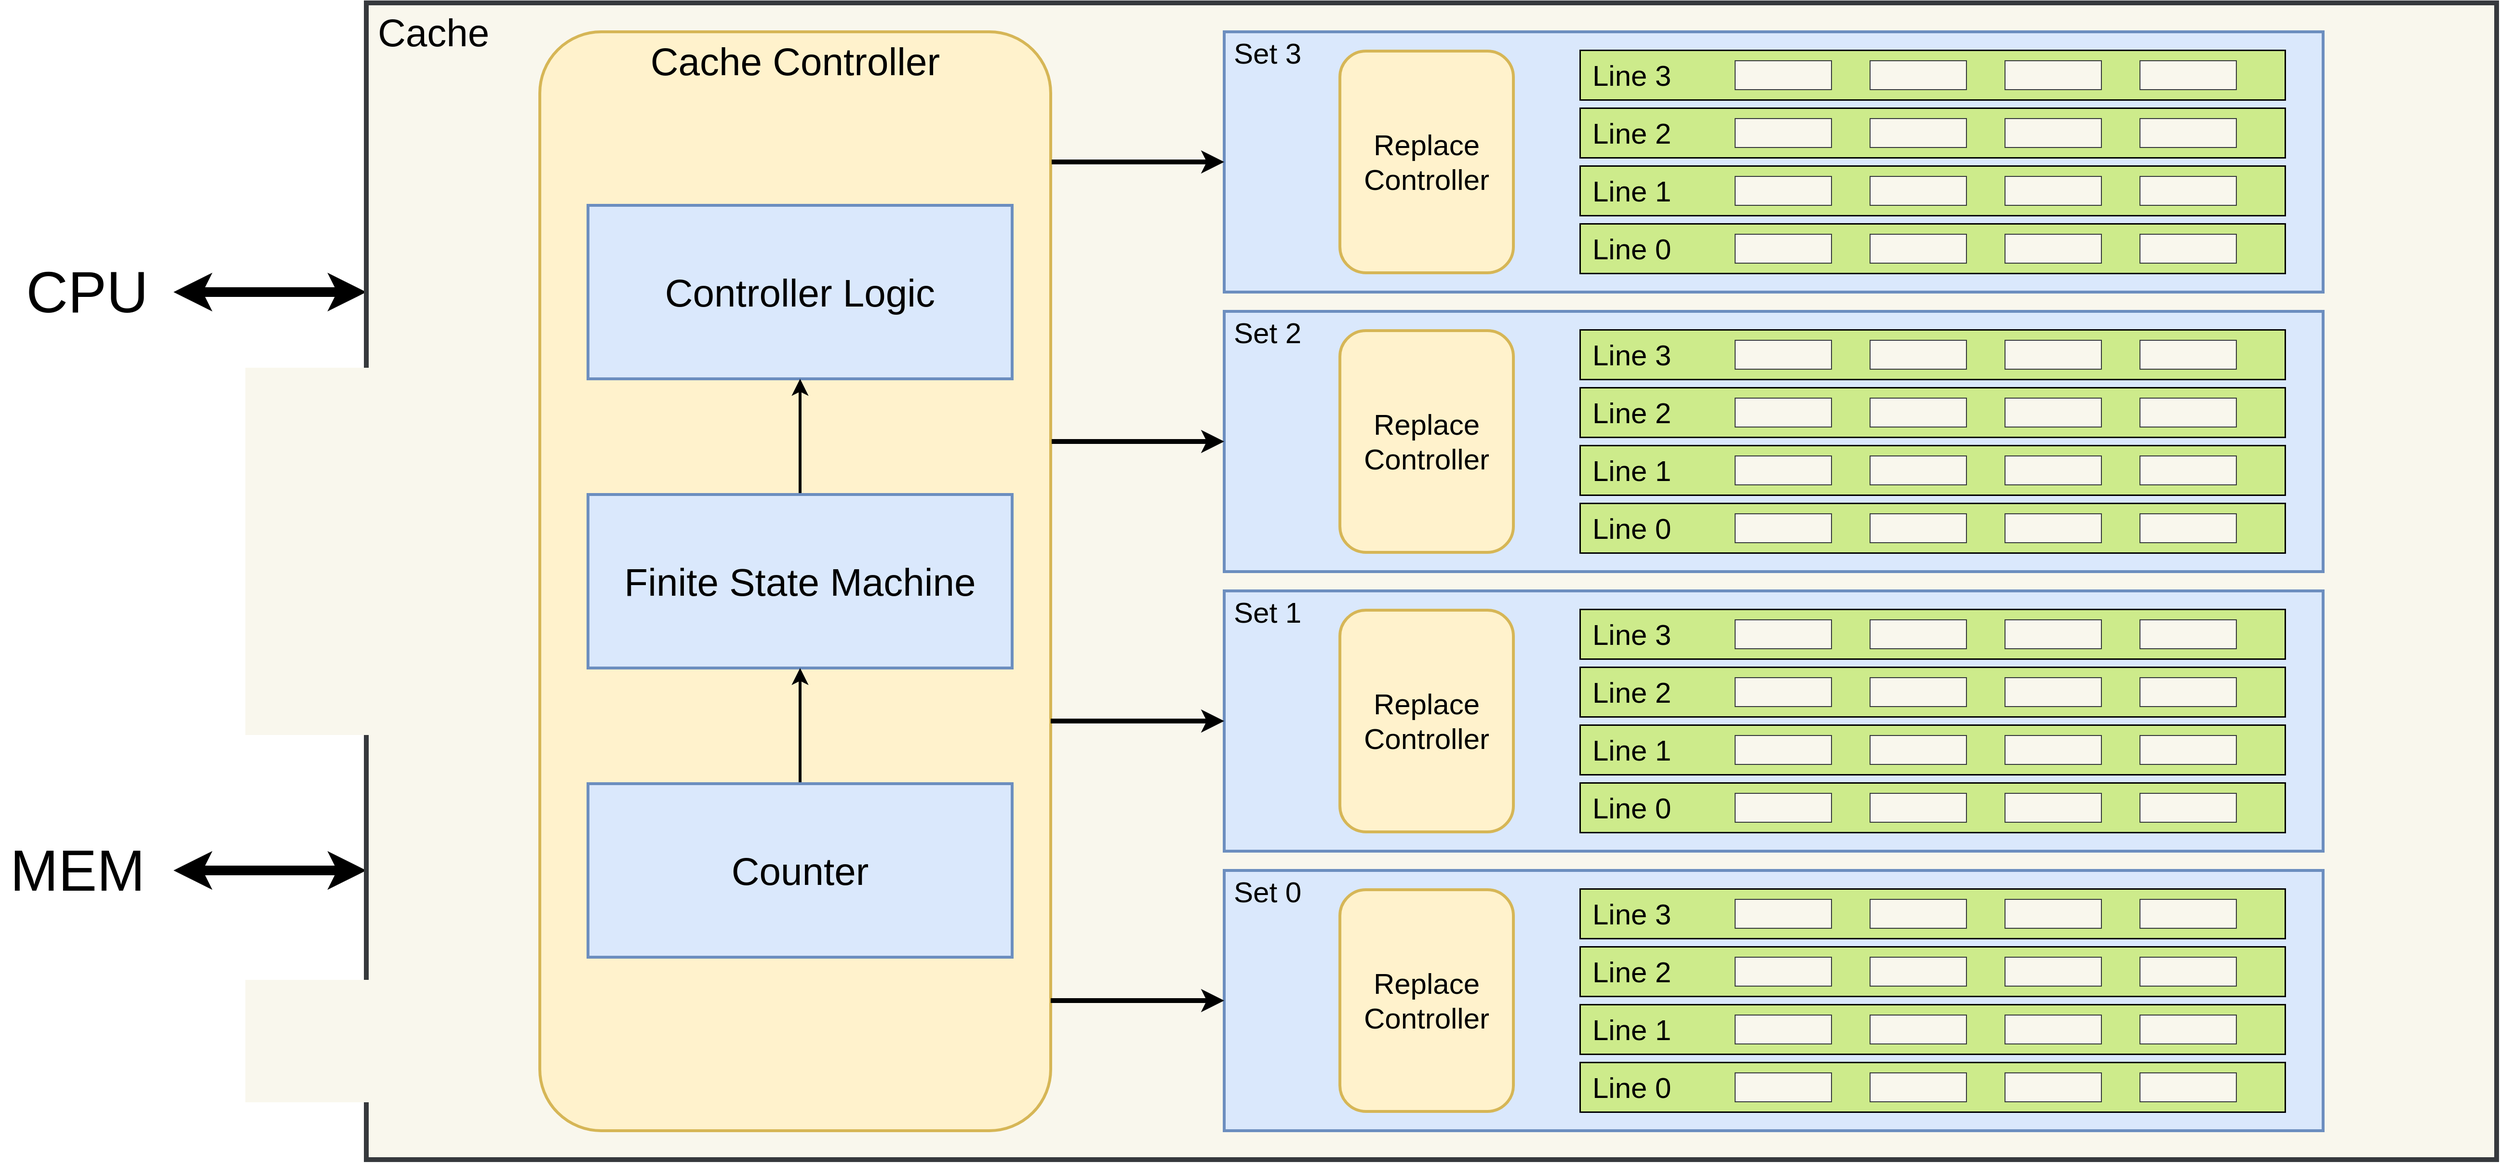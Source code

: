 <mxfile version="13.1.3">
    <diagram id="6hGFLwfOUW9BJ-s0fimq" name="Cache">
        <mxGraphModel dx="3685" dy="2140" grid="1" gridSize="10" guides="1" tooltips="1" connect="1" arrows="1" fold="1" page="1" pageScale="1" pageWidth="1169" pageHeight="827" background="#ffffff" math="0" shadow="0">
            <root>
                <mxCell id="0"/>
                <mxCell id="1" parent="0"/>
                <mxCell id="193" style="edgeStyle=none;orthogonalLoop=1;jettySize=auto;html=1;exitX=0;exitY=0.25;exitDx=0;exitDy=0;endSize=8;strokeColor=#000000;strokeWidth=10;fontSize=40;fontColor=#000000;startArrow=classic;startFill=1;startSize=8;targetPerimeterSpacing=20;" edge="1" parent="1" source="2" target="190">
                    <mxGeometry relative="1" as="geometry"/>
                </mxCell>
                <mxCell id="199" style="edgeStyle=none;orthogonalLoop=1;jettySize=auto;html=1;exitX=0;exitY=0.75;exitDx=0;exitDy=0;startArrow=classic;startFill=1;startSize=8;endSize=8;targetPerimeterSpacing=20;strokeColor=#000000;strokeWidth=10;fontSize=40;fontColor=#000000;" edge="1" parent="1" source="2" target="198">
                    <mxGeometry relative="1" as="geometry"/>
                </mxCell>
                <mxCell id="2" value="&lt;font color=&quot;#000000&quot; style=&quot;font-size: 40px&quot;&gt;Cache&lt;/font&gt;" style="rounded=0;whiteSpace=wrap;html=1;strokeColor=#36393d;fillColor=#f9f7ed;strokeWidth=5;verticalAlign=top;align=left;spacingLeft=10;" vertex="1" parent="1">
                    <mxGeometry x="-580" y="60" width="2210" height="1200" as="geometry"/>
                </mxCell>
                <mxCell id="56" value="" style="group;" vertex="1" connectable="0" parent="1">
                    <mxGeometry x="310" y="90" width="1140" height="270" as="geometry"/>
                </mxCell>
                <mxCell id="7" value="&lt;font style=&quot;font-size: 30px&quot;&gt;Set 3&lt;/font&gt;" style="rounded=0;html=1;strokeColor=#6c8ebf;strokeWidth=3;fillColor=#dae8fc;labelPosition=center;verticalLabelPosition=middle;align=left;verticalAlign=top;spacing=0;whiteSpace=wrap;spacingLeft=10;spacingTop=0;fontColor=#000000;" vertex="1" parent="56">
                    <mxGeometry width="1140" height="270" as="geometry"/>
                </mxCell>
                <mxCell id="44" value="&lt;font color=&quot;#000000&quot;&gt;Replace&lt;br&gt;&lt;div&gt;&lt;span&gt;Controller&lt;/span&gt;&lt;/div&gt;&lt;/font&gt;" style="rounded=1;whiteSpace=wrap;html=1;strokeColor=#d6b656;strokeWidth=3;fillColor=#fff2cc;fontSize=30;align=center;glass=0;comic=0;shadow=0;" vertex="1" parent="56">
                    <mxGeometry x="120" y="20" width="180" height="230" as="geometry"/>
                </mxCell>
                <mxCell id="48" value="" style="group;strokeColor=none;strokeWidth=3;" vertex="1" connectable="0" parent="1">
                    <mxGeometry x="310" y="90" width="1140" height="270" as="geometry"/>
                </mxCell>
                <mxCell id="23" value="" style="group;strokeColor=#000000;strokeWidth=3;" vertex="1" connectable="0" parent="1">
                    <mxGeometry x="680" y="110" width="730" height="50" as="geometry"/>
                </mxCell>
                <mxCell id="24" value="" style="group;strokeWidth=3;strokeColor=#000000;" vertex="1" connectable="0" parent="1">
                    <mxGeometry x="680" y="170" width="730" height="50" as="geometry"/>
                </mxCell>
                <mxCell id="30" value="" style="group;strokeColor=#000000;strokeWidth=3;" vertex="1" connectable="0" parent="1">
                    <mxGeometry x="680" y="230" width="730" height="50" as="geometry"/>
                </mxCell>
                <mxCell id="46" value="" style="group;strokeColor=#000000;strokeWidth=3;" vertex="1" connectable="0" parent="1">
                    <mxGeometry x="680" y="290" width="730" height="50" as="geometry"/>
                </mxCell>
                <mxCell id="50" value="" style="group;strokeColor=none;strokeWidth=3;" vertex="1" connectable="0" parent="1">
                    <mxGeometry x="680" y="110" width="730" height="50" as="geometry"/>
                </mxCell>
                <mxCell id="9" value="Line 3" style="rounded=0;whiteSpace=wrap;html=1;strokeColor=none;strokeWidth=3;fillColor=#cdeb8b;fontSize=30;labelPosition=center;verticalLabelPosition=middle;align=left;verticalAlign=middle;spacingLeft=10;fontColor=#000000;" vertex="1" parent="50">
                    <mxGeometry width="730" height="50" as="geometry"/>
                </mxCell>
                <mxCell id="10" value="" style="rounded=0;whiteSpace=wrap;html=1;strokeWidth=1;fillColor=#f9f7ed;fontSize=30;align=left;strokeColor=#36393d;" vertex="1" parent="50">
                    <mxGeometry x="160" y="10" width="100" height="30" as="geometry"/>
                </mxCell>
                <mxCell id="11" value="" style="rounded=0;whiteSpace=wrap;html=1;strokeWidth=1;fillColor=#f9f7ed;fontSize=30;align=left;strokeColor=#36393d;" vertex="1" parent="50">
                    <mxGeometry x="300" y="10" width="100" height="30" as="geometry"/>
                </mxCell>
                <mxCell id="13" value="" style="rounded=0;whiteSpace=wrap;html=1;strokeWidth=1;fillColor=#f9f7ed;fontSize=30;align=left;strokeColor=#36393d;" vertex="1" parent="50">
                    <mxGeometry x="440" y="10" width="100" height="30" as="geometry"/>
                </mxCell>
                <mxCell id="15" value="" style="rounded=0;whiteSpace=wrap;html=1;strokeWidth=1;fillColor=#f9f7ed;fontSize=30;align=left;strokeColor=#36393d;" vertex="1" parent="50">
                    <mxGeometry x="580" y="10" width="100" height="30" as="geometry"/>
                </mxCell>
                <mxCell id="51" value="" style="group;fontColor=#000000;" vertex="1" connectable="0" parent="1">
                    <mxGeometry x="680" y="170" width="730" height="50" as="geometry"/>
                </mxCell>
                <mxCell id="25" value="Line 2" style="rounded=0;whiteSpace=wrap;html=1;strokeColor=none;strokeWidth=3;fillColor=#cdeb8b;fontSize=30;labelPosition=center;verticalLabelPosition=middle;align=left;verticalAlign=middle;spacingLeft=10;fontColor=#000000;" vertex="1" parent="51">
                    <mxGeometry width="730" height="50" as="geometry"/>
                </mxCell>
                <mxCell id="26" value="" style="rounded=0;whiteSpace=wrap;html=1;strokeWidth=1;fillColor=#f9f7ed;fontSize=30;align=left;strokeColor=#36393d;" vertex="1" parent="51">
                    <mxGeometry x="160" y="10" width="100" height="30" as="geometry"/>
                </mxCell>
                <mxCell id="27" value="" style="rounded=0;whiteSpace=wrap;html=1;strokeWidth=1;fillColor=#f9f7ed;fontSize=30;align=left;strokeColor=#36393d;" vertex="1" parent="51">
                    <mxGeometry x="300" y="10" width="100" height="30" as="geometry"/>
                </mxCell>
                <mxCell id="28" value="" style="rounded=0;whiteSpace=wrap;html=1;strokeWidth=1;fillColor=#f9f7ed;fontSize=30;align=left;strokeColor=#36393d;" vertex="1" parent="51">
                    <mxGeometry x="440" y="10" width="100" height="30" as="geometry"/>
                </mxCell>
                <mxCell id="29" value="" style="rounded=0;whiteSpace=wrap;html=1;strokeWidth=1;fillColor=#f9f7ed;fontSize=30;align=left;strokeColor=#36393d;" vertex="1" parent="51">
                    <mxGeometry x="580" y="10" width="100" height="30" as="geometry"/>
                </mxCell>
                <mxCell id="52" value="" style="group" vertex="1" connectable="0" parent="1">
                    <mxGeometry x="680" y="230" width="730" height="50" as="geometry"/>
                </mxCell>
                <mxCell id="31" value="Line 1" style="rounded=0;whiteSpace=wrap;html=1;strokeColor=none;strokeWidth=3;fillColor=#cdeb8b;fontSize=30;fontColor=#000000;labelPosition=center;verticalLabelPosition=middle;align=left;verticalAlign=middle;spacingLeft=10;" vertex="1" parent="52">
                    <mxGeometry width="730" height="50" as="geometry"/>
                </mxCell>
                <mxCell id="32" value="" style="rounded=0;whiteSpace=wrap;html=1;strokeWidth=1;fillColor=#f9f7ed;fontSize=30;align=left;strokeColor=#36393d;" vertex="1" parent="52">
                    <mxGeometry x="160" y="10" width="100" height="30" as="geometry"/>
                </mxCell>
                <mxCell id="33" value="" style="rounded=0;whiteSpace=wrap;html=1;strokeWidth=1;fillColor=#f9f7ed;fontSize=30;align=left;strokeColor=#36393d;" vertex="1" parent="52">
                    <mxGeometry x="300" y="10" width="100" height="30" as="geometry"/>
                </mxCell>
                <mxCell id="34" value="" style="rounded=0;whiteSpace=wrap;html=1;strokeWidth=1;fillColor=#f9f7ed;fontSize=30;align=left;strokeColor=#36393d;" vertex="1" parent="52">
                    <mxGeometry x="440" y="10" width="100" height="30" as="geometry"/>
                </mxCell>
                <mxCell id="35" value="" style="rounded=0;whiteSpace=wrap;html=1;strokeWidth=1;fillColor=#f9f7ed;fontSize=30;align=left;strokeColor=#36393d;" vertex="1" parent="52">
                    <mxGeometry x="580" y="10" width="100" height="30" as="geometry"/>
                </mxCell>
                <mxCell id="53" value="" style="group" vertex="1" connectable="0" parent="1">
                    <mxGeometry x="680" y="290" width="730" height="50" as="geometry"/>
                </mxCell>
                <mxCell id="37" value="Line 0" style="rounded=0;whiteSpace=wrap;html=1;strokeColor=none;strokeWidth=3;fillColor=#cdeb8b;fontSize=30;fontColor=#000000;labelPosition=center;verticalLabelPosition=middle;align=left;verticalAlign=middle;spacingLeft=10;" vertex="1" parent="53">
                    <mxGeometry width="730" height="50" as="geometry"/>
                </mxCell>
                <mxCell id="38" value="" style="rounded=0;whiteSpace=wrap;html=1;strokeWidth=1;fillColor=#f9f7ed;fontSize=30;align=left;strokeColor=#36393d;" vertex="1" parent="53">
                    <mxGeometry x="160" y="10" width="100" height="30" as="geometry"/>
                </mxCell>
                <mxCell id="39" value="" style="rounded=0;whiteSpace=wrap;html=1;strokeWidth=1;fillColor=#f9f7ed;fontSize=30;align=left;strokeColor=#36393d;" vertex="1" parent="53">
                    <mxGeometry x="300" y="10" width="100" height="30" as="geometry"/>
                </mxCell>
                <mxCell id="40" value="" style="rounded=0;whiteSpace=wrap;html=1;strokeWidth=1;fillColor=#f9f7ed;fontSize=30;align=left;strokeColor=#36393d;" vertex="1" parent="53">
                    <mxGeometry x="440" y="10" width="100" height="30" as="geometry"/>
                </mxCell>
                <mxCell id="41" value="" style="rounded=0;whiteSpace=wrap;html=1;strokeWidth=1;fillColor=#f9f7ed;fontSize=30;align=left;strokeColor=#36393d;" vertex="1" parent="53">
                    <mxGeometry x="580" y="10" width="100" height="30" as="geometry"/>
                </mxCell>
                <mxCell id="73" value="" style="group;" vertex="1" connectable="0" parent="1">
                    <mxGeometry x="310" y="380" width="1140" height="270" as="geometry"/>
                </mxCell>
                <mxCell id="74" value="&lt;font style=&quot;font-size: 30px&quot;&gt;Set 2&lt;/font&gt;" style="rounded=0;html=1;strokeColor=#6c8ebf;strokeWidth=3;fillColor=#dae8fc;labelPosition=center;verticalLabelPosition=middle;align=left;verticalAlign=top;spacing=0;whiteSpace=wrap;spacingLeft=10;spacingTop=0;fontColor=#000000;" vertex="1" parent="73">
                    <mxGeometry width="1140" height="270" as="geometry"/>
                </mxCell>
                <mxCell id="75" value="&lt;font color=&quot;#000000&quot;&gt;Replace&lt;br&gt;&lt;div&gt;&lt;span&gt;Controller&lt;/span&gt;&lt;/div&gt;&lt;/font&gt;" style="rounded=1;whiteSpace=wrap;html=1;strokeColor=#d6b656;strokeWidth=3;fillColor=#fff2cc;fontSize=30;align=center;glass=0;comic=0;shadow=0;" vertex="1" parent="73">
                    <mxGeometry x="120" y="20" width="180" height="230" as="geometry"/>
                </mxCell>
                <mxCell id="85" value="" style="group;strokeColor=#000000;strokeWidth=3;" vertex="1" connectable="0" parent="73">
                    <mxGeometry x="370" y="20" width="730" height="50" as="geometry"/>
                </mxCell>
                <mxCell id="86" value="" style="group;strokeWidth=3;strokeColor=#000000;" vertex="1" connectable="0" parent="73">
                    <mxGeometry x="370" y="80" width="730" height="50" as="geometry"/>
                </mxCell>
                <mxCell id="87" value="" style="group;strokeColor=#000000;strokeWidth=3;" vertex="1" connectable="0" parent="73">
                    <mxGeometry x="370" y="140" width="730" height="50" as="geometry"/>
                </mxCell>
                <mxCell id="88" value="" style="group;strokeColor=#000000;strokeWidth=3;" vertex="1" connectable="0" parent="73">
                    <mxGeometry x="370" y="200" width="730" height="50" as="geometry"/>
                </mxCell>
                <mxCell id="89" value="" style="group;rounded=0;fontSize=30;fontColor=#000000;align=left;verticalAlign=middle;strokeColor=none;strokeWidth=3;fillColor=none;spacingLeft=10;" vertex="1" connectable="0" parent="73">
                    <mxGeometry x="370" y="20" width="730" height="50" as="geometry"/>
                </mxCell>
                <mxCell id="90" value="Line 3" style="rounded=0;whiteSpace=wrap;html=1;strokeColor=none;strokeWidth=3;fillColor=#cdeb8b;fontSize=30;fontColor=#000000;labelPosition=center;verticalLabelPosition=middle;align=left;verticalAlign=middle;spacingLeft=10;" vertex="1" parent="89">
                    <mxGeometry width="730" height="50" as="geometry"/>
                </mxCell>
                <mxCell id="91" value="" style="rounded=0;whiteSpace=wrap;html=1;strokeWidth=1;fillColor=#f9f7ed;fontSize=30;align=left;strokeColor=#36393d;" vertex="1" parent="89">
                    <mxGeometry x="160" y="10" width="100" height="30" as="geometry"/>
                </mxCell>
                <mxCell id="92" value="" style="rounded=0;whiteSpace=wrap;html=1;strokeWidth=1;fillColor=#f9f7ed;fontSize=30;align=left;strokeColor=#36393d;" vertex="1" parent="89">
                    <mxGeometry x="300" y="10" width="100" height="30" as="geometry"/>
                </mxCell>
                <mxCell id="93" value="" style="rounded=0;whiteSpace=wrap;html=1;strokeWidth=1;fillColor=#f9f7ed;fontSize=30;align=left;strokeColor=#36393d;" vertex="1" parent="89">
                    <mxGeometry x="440" y="10" width="100" height="30" as="geometry"/>
                </mxCell>
                <mxCell id="94" value="" style="rounded=0;whiteSpace=wrap;html=1;strokeWidth=1;fillColor=#f9f7ed;fontSize=30;align=left;strokeColor=#36393d;" vertex="1" parent="89">
                    <mxGeometry x="580" y="10" width="100" height="30" as="geometry"/>
                </mxCell>
                <mxCell id="95" value="" style="group;strokeColor=none;" vertex="1" connectable="0" parent="73">
                    <mxGeometry x="370" y="80" width="730" height="50" as="geometry"/>
                </mxCell>
                <mxCell id="96" value="Line 2" style="rounded=0;whiteSpace=wrap;html=1;strokeColor=none;strokeWidth=3;fillColor=#cdeb8b;fontSize=30;fontColor=#000000;labelPosition=center;verticalLabelPosition=middle;align=left;verticalAlign=middle;spacingLeft=10;" vertex="1" parent="95">
                    <mxGeometry width="730" height="50" as="geometry"/>
                </mxCell>
                <mxCell id="97" value="" style="rounded=0;whiteSpace=wrap;html=1;strokeWidth=1;fillColor=#f9f7ed;fontSize=30;align=left;strokeColor=#36393d;" vertex="1" parent="95">
                    <mxGeometry x="160" y="10" width="100" height="30" as="geometry"/>
                </mxCell>
                <mxCell id="98" value="" style="rounded=0;whiteSpace=wrap;html=1;strokeWidth=1;fillColor=#f9f7ed;fontSize=30;align=left;strokeColor=#36393d;" vertex="1" parent="95">
                    <mxGeometry x="300" y="10" width="100" height="30" as="geometry"/>
                </mxCell>
                <mxCell id="99" value="" style="rounded=0;whiteSpace=wrap;html=1;strokeWidth=1;fillColor=#f9f7ed;fontSize=30;align=left;strokeColor=#36393d;" vertex="1" parent="95">
                    <mxGeometry x="440" y="10" width="100" height="30" as="geometry"/>
                </mxCell>
                <mxCell id="100" value="" style="rounded=0;whiteSpace=wrap;html=1;strokeWidth=1;fillColor=#f9f7ed;fontSize=30;align=left;strokeColor=#36393d;" vertex="1" parent="95">
                    <mxGeometry x="580" y="10" width="100" height="30" as="geometry"/>
                </mxCell>
                <mxCell id="101" value="" style="group" vertex="1" connectable="0" parent="73">
                    <mxGeometry x="370" y="140" width="730" height="50" as="geometry"/>
                </mxCell>
                <mxCell id="102" value="Line 1" style="rounded=0;whiteSpace=wrap;html=1;strokeColor=none;strokeWidth=3;fillColor=#cdeb8b;fontSize=30;fontColor=#000000;labelPosition=center;verticalLabelPosition=middle;align=left;verticalAlign=middle;spacingLeft=10;" vertex="1" parent="101">
                    <mxGeometry width="730" height="50" as="geometry"/>
                </mxCell>
                <mxCell id="103" value="" style="rounded=0;whiteSpace=wrap;html=1;strokeWidth=1;fillColor=#f9f7ed;fontSize=30;align=left;strokeColor=#36393d;" vertex="1" parent="101">
                    <mxGeometry x="160" y="10" width="100" height="30" as="geometry"/>
                </mxCell>
                <mxCell id="104" value="" style="rounded=0;whiteSpace=wrap;html=1;strokeWidth=1;fillColor=#f9f7ed;fontSize=30;align=left;strokeColor=#36393d;" vertex="1" parent="101">
                    <mxGeometry x="300" y="10" width="100" height="30" as="geometry"/>
                </mxCell>
                <mxCell id="105" value="" style="rounded=0;whiteSpace=wrap;html=1;strokeWidth=1;fillColor=#f9f7ed;fontSize=30;align=left;strokeColor=#36393d;" vertex="1" parent="101">
                    <mxGeometry x="440" y="10" width="100" height="30" as="geometry"/>
                </mxCell>
                <mxCell id="106" value="" style="rounded=0;whiteSpace=wrap;html=1;strokeWidth=1;fillColor=#f9f7ed;fontSize=30;align=left;strokeColor=#36393d;" vertex="1" parent="101">
                    <mxGeometry x="580" y="10" width="100" height="30" as="geometry"/>
                </mxCell>
                <mxCell id="107" value="" style="group" vertex="1" connectable="0" parent="73">
                    <mxGeometry x="370" y="200" width="730" height="50" as="geometry"/>
                </mxCell>
                <mxCell id="108" value="Line 0" style="rounded=0;whiteSpace=wrap;html=1;strokeColor=none;strokeWidth=3;fillColor=#cdeb8b;fontSize=30;fontColor=#000000;labelPosition=center;verticalLabelPosition=middle;align=left;verticalAlign=middle;spacingLeft=10;" vertex="1" parent="107">
                    <mxGeometry width="730" height="50" as="geometry"/>
                </mxCell>
                <mxCell id="109" value="" style="rounded=0;whiteSpace=wrap;html=1;strokeWidth=1;fillColor=#f9f7ed;fontSize=30;align=left;strokeColor=#36393d;" vertex="1" parent="107">
                    <mxGeometry x="160" y="10" width="100" height="30" as="geometry"/>
                </mxCell>
                <mxCell id="110" value="" style="rounded=0;whiteSpace=wrap;html=1;strokeWidth=1;fillColor=#f9f7ed;fontSize=30;align=left;strokeColor=#36393d;" vertex="1" parent="107">
                    <mxGeometry x="300" y="10" width="100" height="30" as="geometry"/>
                </mxCell>
                <mxCell id="111" value="" style="rounded=0;whiteSpace=wrap;html=1;strokeWidth=1;fillColor=#f9f7ed;fontSize=30;align=left;strokeColor=#36393d;" vertex="1" parent="107">
                    <mxGeometry x="440" y="10" width="100" height="30" as="geometry"/>
                </mxCell>
                <mxCell id="112" value="" style="rounded=0;whiteSpace=wrap;html=1;strokeWidth=1;fillColor=#f9f7ed;fontSize=30;align=left;strokeColor=#36393d;" vertex="1" parent="107">
                    <mxGeometry x="580" y="10" width="100" height="30" as="geometry"/>
                </mxCell>
                <mxCell id="113" value="" style="group" vertex="1" connectable="0" parent="1">
                    <mxGeometry x="310" y="670" width="1140" height="270" as="geometry"/>
                </mxCell>
                <mxCell id="114" value="&lt;font style=&quot;font-size: 30px&quot;&gt;Set 1&lt;/font&gt;" style="rounded=0;html=1;strokeColor=#6c8ebf;strokeWidth=3;fillColor=#dae8fc;labelPosition=center;verticalLabelPosition=middle;align=left;verticalAlign=top;spacing=0;whiteSpace=wrap;spacingLeft=10;spacingTop=0;fontColor=#000000;" vertex="1" parent="113">
                    <mxGeometry width="1140" height="270" as="geometry"/>
                </mxCell>
                <mxCell id="115" value="&lt;font color=&quot;#000000&quot;&gt;Replace&lt;br&gt;&lt;div&gt;&lt;span&gt;Controller&lt;/span&gt;&lt;/div&gt;&lt;/font&gt;" style="rounded=1;whiteSpace=wrap;html=1;strokeColor=#d6b656;strokeWidth=3;fillColor=#fff2cc;fontSize=30;align=center;glass=0;comic=0;shadow=0;" vertex="1" parent="113">
                    <mxGeometry x="120" y="20" width="180" height="230" as="geometry"/>
                </mxCell>
                <mxCell id="116" value="" style="group;strokeColor=#000000;strokeWidth=3;" vertex="1" connectable="0" parent="113">
                    <mxGeometry x="370" y="20" width="730" height="50" as="geometry"/>
                </mxCell>
                <mxCell id="117" value="" style="group;strokeWidth=3;strokeColor=#000000;" vertex="1" connectable="0" parent="113">
                    <mxGeometry x="370" y="80" width="730" height="50" as="geometry"/>
                </mxCell>
                <mxCell id="118" value="" style="group;strokeColor=#000000;strokeWidth=3;" vertex="1" connectable="0" parent="113">
                    <mxGeometry x="370" y="140" width="730" height="50" as="geometry"/>
                </mxCell>
                <mxCell id="119" value="" style="group;strokeColor=#000000;strokeWidth=3;" vertex="1" connectable="0" parent="113">
                    <mxGeometry x="370" y="200" width="730" height="50" as="geometry"/>
                </mxCell>
                <mxCell id="120" value="" style="group;rounded=0;fontSize=30;fontColor=#000000;align=left;verticalAlign=middle;strokeColor=none;strokeWidth=3;fillColor=none;spacingLeft=10;" vertex="1" connectable="0" parent="113">
                    <mxGeometry x="370" y="20" width="730" height="50" as="geometry"/>
                </mxCell>
                <mxCell id="121" value="Line 3" style="rounded=0;whiteSpace=wrap;html=1;strokeColor=none;strokeWidth=3;fillColor=#cdeb8b;fontSize=30;fontColor=#000000;labelPosition=center;verticalLabelPosition=middle;align=left;verticalAlign=middle;spacingLeft=10;" vertex="1" parent="120">
                    <mxGeometry width="730" height="50" as="geometry"/>
                </mxCell>
                <mxCell id="122" value="" style="rounded=0;whiteSpace=wrap;html=1;strokeWidth=1;fillColor=#f9f7ed;fontSize=30;align=left;strokeColor=#36393d;" vertex="1" parent="120">
                    <mxGeometry x="160" y="10" width="100" height="30" as="geometry"/>
                </mxCell>
                <mxCell id="123" value="" style="rounded=0;whiteSpace=wrap;html=1;strokeWidth=1;fillColor=#f9f7ed;fontSize=30;align=left;strokeColor=#36393d;" vertex="1" parent="120">
                    <mxGeometry x="300" y="10" width="100" height="30" as="geometry"/>
                </mxCell>
                <mxCell id="124" value="" style="rounded=0;whiteSpace=wrap;html=1;strokeWidth=1;fillColor=#f9f7ed;fontSize=30;align=left;strokeColor=#36393d;" vertex="1" parent="120">
                    <mxGeometry x="440" y="10" width="100" height="30" as="geometry"/>
                </mxCell>
                <mxCell id="125" value="" style="rounded=0;whiteSpace=wrap;html=1;strokeWidth=1;fillColor=#f9f7ed;fontSize=30;align=left;strokeColor=#36393d;" vertex="1" parent="120">
                    <mxGeometry x="580" y="10" width="100" height="30" as="geometry"/>
                </mxCell>
                <mxCell id="126" value="" style="group" vertex="1" connectable="0" parent="113">
                    <mxGeometry x="370" y="80" width="730" height="50" as="geometry"/>
                </mxCell>
                <mxCell id="127" value="Line 2" style="rounded=0;whiteSpace=wrap;html=1;strokeColor=none;strokeWidth=3;fillColor=#cdeb8b;fontSize=30;fontColor=#000000;labelPosition=center;verticalLabelPosition=middle;align=left;verticalAlign=middle;spacingLeft=10;" vertex="1" parent="126">
                    <mxGeometry width="730" height="50" as="geometry"/>
                </mxCell>
                <mxCell id="128" value="" style="rounded=0;whiteSpace=wrap;html=1;strokeWidth=1;fillColor=#f9f7ed;fontSize=30;align=left;strokeColor=#36393d;" vertex="1" parent="126">
                    <mxGeometry x="160" y="10" width="100" height="30" as="geometry"/>
                </mxCell>
                <mxCell id="129" value="" style="rounded=0;whiteSpace=wrap;html=1;strokeWidth=1;fillColor=#f9f7ed;fontSize=30;align=left;strokeColor=#36393d;" vertex="1" parent="126">
                    <mxGeometry x="300" y="10" width="100" height="30" as="geometry"/>
                </mxCell>
                <mxCell id="130" value="" style="rounded=0;whiteSpace=wrap;html=1;strokeWidth=1;fillColor=#f9f7ed;fontSize=30;align=left;strokeColor=#36393d;" vertex="1" parent="126">
                    <mxGeometry x="440" y="10" width="100" height="30" as="geometry"/>
                </mxCell>
                <mxCell id="131" value="" style="rounded=0;whiteSpace=wrap;html=1;strokeWidth=1;fillColor=#f9f7ed;fontSize=30;align=left;strokeColor=#36393d;" vertex="1" parent="126">
                    <mxGeometry x="580" y="10" width="100" height="30" as="geometry"/>
                </mxCell>
                <mxCell id="132" value="" style="group" vertex="1" connectable="0" parent="113">
                    <mxGeometry x="370" y="140" width="730" height="50" as="geometry"/>
                </mxCell>
                <mxCell id="133" value="Line 1" style="rounded=0;whiteSpace=wrap;html=1;strokeColor=none;strokeWidth=3;fillColor=#cdeb8b;fontSize=30;fontColor=#000000;labelPosition=center;verticalLabelPosition=middle;align=left;verticalAlign=middle;spacingLeft=10;" vertex="1" parent="132">
                    <mxGeometry width="730" height="50" as="geometry"/>
                </mxCell>
                <mxCell id="134" value="" style="rounded=0;whiteSpace=wrap;html=1;strokeWidth=1;fillColor=#f9f7ed;fontSize=30;align=left;strokeColor=#36393d;" vertex="1" parent="132">
                    <mxGeometry x="160" y="10" width="100" height="30" as="geometry"/>
                </mxCell>
                <mxCell id="135" value="" style="rounded=0;whiteSpace=wrap;html=1;strokeWidth=1;fillColor=#f9f7ed;fontSize=30;align=left;strokeColor=#36393d;" vertex="1" parent="132">
                    <mxGeometry x="300" y="10" width="100" height="30" as="geometry"/>
                </mxCell>
                <mxCell id="136" value="" style="rounded=0;whiteSpace=wrap;html=1;strokeWidth=1;fillColor=#f9f7ed;fontSize=30;align=left;strokeColor=#36393d;" vertex="1" parent="132">
                    <mxGeometry x="440" y="10" width="100" height="30" as="geometry"/>
                </mxCell>
                <mxCell id="137" value="" style="rounded=0;whiteSpace=wrap;html=1;strokeWidth=1;fillColor=#f9f7ed;fontSize=30;align=left;strokeColor=#36393d;" vertex="1" parent="132">
                    <mxGeometry x="580" y="10" width="100" height="30" as="geometry"/>
                </mxCell>
                <mxCell id="138" value="" style="group" vertex="1" connectable="0" parent="113">
                    <mxGeometry x="370" y="200" width="730" height="50" as="geometry"/>
                </mxCell>
                <mxCell id="139" value="Line 0" style="rounded=0;whiteSpace=wrap;html=1;strokeColor=none;strokeWidth=3;fillColor=#cdeb8b;fontSize=30;fontColor=#000000;labelPosition=center;verticalLabelPosition=middle;align=left;verticalAlign=middle;spacingLeft=10;" vertex="1" parent="138">
                    <mxGeometry width="730" height="50" as="geometry"/>
                </mxCell>
                <mxCell id="140" value="" style="rounded=0;whiteSpace=wrap;html=1;strokeWidth=1;fillColor=#f9f7ed;fontSize=30;align=left;strokeColor=#36393d;" vertex="1" parent="138">
                    <mxGeometry x="160" y="10" width="100" height="30" as="geometry"/>
                </mxCell>
                <mxCell id="141" value="" style="rounded=0;whiteSpace=wrap;html=1;strokeWidth=1;fillColor=#f9f7ed;fontSize=30;align=left;strokeColor=#36393d;" vertex="1" parent="138">
                    <mxGeometry x="300" y="10" width="100" height="30" as="geometry"/>
                </mxCell>
                <mxCell id="142" value="" style="rounded=0;whiteSpace=wrap;html=1;strokeWidth=1;fillColor=#f9f7ed;fontSize=30;align=left;strokeColor=#36393d;" vertex="1" parent="138">
                    <mxGeometry x="440" y="10" width="100" height="30" as="geometry"/>
                </mxCell>
                <mxCell id="143" value="" style="rounded=0;whiteSpace=wrap;html=1;strokeWidth=1;fillColor=#f9f7ed;fontSize=30;align=left;strokeColor=#36393d;" vertex="1" parent="138">
                    <mxGeometry x="580" y="10" width="100" height="30" as="geometry"/>
                </mxCell>
                <mxCell id="145" value="" style="group" vertex="1" connectable="0" parent="1">
                    <mxGeometry x="310" y="960" width="1140" height="270" as="geometry"/>
                </mxCell>
                <mxCell id="146" value="&lt;font style=&quot;font-size: 30px&quot;&gt;Set 0&lt;/font&gt;" style="rounded=0;html=1;strokeColor=#6c8ebf;strokeWidth=3;fillColor=#dae8fc;labelPosition=center;verticalLabelPosition=middle;align=left;verticalAlign=top;spacing=0;whiteSpace=wrap;spacingLeft=10;spacingTop=0;fontColor=#000000;" vertex="1" parent="145">
                    <mxGeometry width="1140" height="270" as="geometry"/>
                </mxCell>
                <mxCell id="147" value="&lt;font color=&quot;#000000&quot;&gt;Replace&lt;br&gt;&lt;div&gt;&lt;span&gt;Controller&lt;/span&gt;&lt;/div&gt;&lt;/font&gt;" style="rounded=1;whiteSpace=wrap;html=1;strokeColor=#d6b656;strokeWidth=3;fillColor=#fff2cc;fontSize=30;align=center;glass=0;comic=0;shadow=0;" vertex="1" parent="145">
                    <mxGeometry x="120" y="20" width="180" height="230" as="geometry"/>
                </mxCell>
                <mxCell id="148" value="" style="group;strokeColor=#000000;strokeWidth=3;" vertex="1" connectable="0" parent="145">
                    <mxGeometry x="370" y="20" width="730" height="50" as="geometry"/>
                </mxCell>
                <mxCell id="149" value="" style="group;strokeWidth=3;strokeColor=#000000;" vertex="1" connectable="0" parent="145">
                    <mxGeometry x="370" y="80" width="730" height="50" as="geometry"/>
                </mxCell>
                <mxCell id="150" value="" style="group;strokeColor=#000000;strokeWidth=3;" vertex="1" connectable="0" parent="145">
                    <mxGeometry x="370" y="140" width="730" height="50" as="geometry"/>
                </mxCell>
                <mxCell id="151" value="" style="group;strokeColor=#000000;strokeWidth=3;" vertex="1" connectable="0" parent="145">
                    <mxGeometry x="370" y="200" width="730" height="50" as="geometry"/>
                </mxCell>
                <mxCell id="152" value="" style="group" vertex="1" connectable="0" parent="145">
                    <mxGeometry x="370" y="20" width="730" height="50" as="geometry"/>
                </mxCell>
                <mxCell id="153" value="Line 3" style="rounded=0;whiteSpace=wrap;html=1;strokeColor=none;strokeWidth=3;fillColor=#cdeb8b;fontSize=30;fontColor=#000000;labelPosition=center;verticalLabelPosition=middle;align=left;verticalAlign=middle;spacingLeft=10;" vertex="1" parent="152">
                    <mxGeometry width="730" height="50" as="geometry"/>
                </mxCell>
                <mxCell id="154" value="" style="rounded=0;whiteSpace=wrap;html=1;strokeWidth=1;fillColor=#f9f7ed;fontSize=30;align=left;strokeColor=#36393d;" vertex="1" parent="152">
                    <mxGeometry x="160" y="10" width="100" height="30" as="geometry"/>
                </mxCell>
                <mxCell id="155" value="" style="rounded=0;whiteSpace=wrap;html=1;strokeWidth=1;fillColor=#f9f7ed;fontSize=30;align=left;strokeColor=#36393d;" vertex="1" parent="152">
                    <mxGeometry x="300" y="10" width="100" height="30" as="geometry"/>
                </mxCell>
                <mxCell id="156" value="" style="rounded=0;whiteSpace=wrap;html=1;strokeWidth=1;fillColor=#f9f7ed;fontSize=30;align=left;strokeColor=#36393d;" vertex="1" parent="152">
                    <mxGeometry x="440" y="10" width="100" height="30" as="geometry"/>
                </mxCell>
                <mxCell id="157" value="" style="rounded=0;whiteSpace=wrap;html=1;strokeWidth=1;fillColor=#f9f7ed;fontSize=30;align=left;strokeColor=#36393d;" vertex="1" parent="152">
                    <mxGeometry x="580" y="10" width="100" height="30" as="geometry"/>
                </mxCell>
                <mxCell id="158" value="" style="group" vertex="1" connectable="0" parent="145">
                    <mxGeometry x="370" y="80" width="730" height="50" as="geometry"/>
                </mxCell>
                <mxCell id="159" value="Line 2" style="rounded=0;whiteSpace=wrap;html=1;strokeColor=none;strokeWidth=3;fillColor=#cdeb8b;fontSize=30;fontColor=#000000;labelPosition=center;verticalLabelPosition=middle;align=left;verticalAlign=middle;spacingLeft=10;" vertex="1" parent="158">
                    <mxGeometry width="730" height="50" as="geometry"/>
                </mxCell>
                <mxCell id="160" value="" style="rounded=0;whiteSpace=wrap;html=1;strokeWidth=1;fillColor=#f9f7ed;fontSize=30;align=left;strokeColor=#36393d;" vertex="1" parent="158">
                    <mxGeometry x="160" y="10" width="100" height="30" as="geometry"/>
                </mxCell>
                <mxCell id="161" value="" style="rounded=0;whiteSpace=wrap;html=1;strokeWidth=1;fillColor=#f9f7ed;fontSize=30;align=left;strokeColor=#36393d;" vertex="1" parent="158">
                    <mxGeometry x="300" y="10" width="100" height="30" as="geometry"/>
                </mxCell>
                <mxCell id="162" value="" style="rounded=0;whiteSpace=wrap;html=1;strokeWidth=1;fillColor=#f9f7ed;fontSize=30;align=left;strokeColor=#36393d;" vertex="1" parent="158">
                    <mxGeometry x="440" y="10" width="100" height="30" as="geometry"/>
                </mxCell>
                <mxCell id="163" value="" style="rounded=0;whiteSpace=wrap;html=1;strokeWidth=1;fillColor=#f9f7ed;fontSize=30;align=left;strokeColor=#36393d;" vertex="1" parent="158">
                    <mxGeometry x="580" y="10" width="100" height="30" as="geometry"/>
                </mxCell>
                <mxCell id="164" value="" style="group" vertex="1" connectable="0" parent="145">
                    <mxGeometry x="370" y="140" width="730" height="50" as="geometry"/>
                </mxCell>
                <mxCell id="165" value="Line 1" style="rounded=0;whiteSpace=wrap;html=1;strokeColor=none;strokeWidth=3;fillColor=#cdeb8b;fontSize=30;fontColor=#000000;labelPosition=center;verticalLabelPosition=middle;align=left;verticalAlign=middle;spacingLeft=10;" vertex="1" parent="164">
                    <mxGeometry width="730" height="50" as="geometry"/>
                </mxCell>
                <mxCell id="166" value="" style="rounded=0;whiteSpace=wrap;html=1;strokeWidth=1;fillColor=#f9f7ed;fontSize=30;align=left;strokeColor=#36393d;" vertex="1" parent="164">
                    <mxGeometry x="160" y="10" width="100" height="30" as="geometry"/>
                </mxCell>
                <mxCell id="167" value="" style="rounded=0;whiteSpace=wrap;html=1;strokeWidth=1;fillColor=#f9f7ed;fontSize=30;align=left;strokeColor=#36393d;" vertex="1" parent="164">
                    <mxGeometry x="300" y="10" width="100" height="30" as="geometry"/>
                </mxCell>
                <mxCell id="168" value="" style="rounded=0;whiteSpace=wrap;html=1;strokeWidth=1;fillColor=#f9f7ed;fontSize=30;align=left;strokeColor=#36393d;" vertex="1" parent="164">
                    <mxGeometry x="440" y="10" width="100" height="30" as="geometry"/>
                </mxCell>
                <mxCell id="169" value="" style="rounded=0;whiteSpace=wrap;html=1;strokeWidth=1;fillColor=#f9f7ed;fontSize=30;align=left;strokeColor=#36393d;" vertex="1" parent="164">
                    <mxGeometry x="580" y="10" width="100" height="30" as="geometry"/>
                </mxCell>
                <mxCell id="170" value="" style="group" vertex="1" connectable="0" parent="145">
                    <mxGeometry x="370" y="200" width="730" height="50" as="geometry"/>
                </mxCell>
                <mxCell id="171" value="Line 0" style="rounded=0;whiteSpace=wrap;html=1;strokeColor=none;strokeWidth=3;fillColor=#cdeb8b;fontSize=30;fontColor=#000000;labelPosition=center;verticalLabelPosition=middle;align=left;verticalAlign=middle;spacingLeft=10;" vertex="1" parent="170">
                    <mxGeometry width="730" height="50" as="geometry"/>
                </mxCell>
                <mxCell id="172" value="" style="rounded=0;whiteSpace=wrap;html=1;strokeWidth=1;fillColor=#f9f7ed;fontSize=30;align=left;strokeColor=#36393d;" vertex="1" parent="170">
                    <mxGeometry x="160" y="10" width="100" height="30" as="geometry"/>
                </mxCell>
                <mxCell id="173" value="" style="rounded=0;whiteSpace=wrap;html=1;strokeWidth=1;fillColor=#f9f7ed;fontSize=30;align=left;strokeColor=#36393d;" vertex="1" parent="170">
                    <mxGeometry x="300" y="10" width="100" height="30" as="geometry"/>
                </mxCell>
                <mxCell id="174" value="" style="rounded=0;whiteSpace=wrap;html=1;strokeWidth=1;fillColor=#f9f7ed;fontSize=30;align=left;strokeColor=#36393d;" vertex="1" parent="170">
                    <mxGeometry x="440" y="10" width="100" height="30" as="geometry"/>
                </mxCell>
                <mxCell id="175" value="" style="rounded=0;whiteSpace=wrap;html=1;strokeWidth=1;fillColor=#f9f7ed;fontSize=30;align=left;strokeColor=#36393d;" vertex="1" parent="170">
                    <mxGeometry x="580" y="10" width="100" height="30" as="geometry"/>
                </mxCell>
                <mxCell id="176" value="&lt;font color=&quot;#000000&quot; style=&quot;font-size: 40px;&quot;&gt;Cache Controller&lt;/font&gt;" style="rounded=1;whiteSpace=wrap;html=1;shadow=0;glass=0;comic=0;strokeColor=#d6b656;strokeWidth=3;fillColor=#fff2cc;fontSize=40;align=center;verticalAlign=top;arcSize=12;" vertex="1" parent="1">
                    <mxGeometry x="-400" y="90" width="530" height="1140" as="geometry"/>
                </mxCell>
                <mxCell id="178" value="&lt;font color=&quot;#000000&quot;&gt;Controller Logic&lt;/font&gt;" style="rounded=0;whiteSpace=wrap;html=1;shadow=0;glass=0;comic=0;strokeColor=#6c8ebf;strokeWidth=3;fillColor=#dae8fc;fontSize=40;align=center;" vertex="1" parent="1">
                    <mxGeometry x="-350" y="270" width="440" height="180" as="geometry"/>
                </mxCell>
                <mxCell id="182" style="edgeStyle=orthogonalEdgeStyle;rounded=0;orthogonalLoop=1;jettySize=auto;html=1;exitX=0.5;exitY=0;exitDx=0;exitDy=0;entryX=0.5;entryY=1;entryDx=0;entryDy=0;endSize=8;strokeColor=#000000;strokeWidth=3;fontSize=40;fontColor=#FFFFFF;" edge="1" parent="1" source="179" target="178">
                    <mxGeometry relative="1" as="geometry"/>
                </mxCell>
                <mxCell id="179" value="&lt;font color=&quot;#000000&quot; style=&quot;font-size: 40px;&quot;&gt;Finite State Machine&lt;/font&gt;" style="rounded=0;whiteSpace=wrap;html=1;shadow=0;glass=0;comic=0;strokeColor=#6c8ebf;strokeWidth=3;fillColor=#dae8fc;fontSize=40;align=center;" vertex="1" parent="1">
                    <mxGeometry x="-350" y="570" width="440" height="180" as="geometry"/>
                </mxCell>
                <mxCell id="181" style="edgeStyle=orthogonalEdgeStyle;rounded=0;orthogonalLoop=1;jettySize=auto;html=1;exitX=0.5;exitY=0;exitDx=0;exitDy=0;entryX=0.5;entryY=1;entryDx=0;entryDy=0;fontSize=40;fontColor=#FFFFFF;strokeColor=#000000;strokeWidth=3;endSize=8;" edge="1" parent="1" source="180" target="179">
                    <mxGeometry relative="1" as="geometry"/>
                </mxCell>
                <mxCell id="180" value="&lt;font color=&quot;#000000&quot;&gt;Counter&lt;/font&gt;" style="rounded=0;whiteSpace=wrap;html=1;shadow=0;glass=0;comic=0;strokeColor=#6c8ebf;strokeWidth=3;fillColor=#dae8fc;fontSize=40;align=center;" vertex="1" parent="1">
                    <mxGeometry x="-350" y="870" width="440" height="180" as="geometry"/>
                </mxCell>
                <mxCell id="183" value="" style="endArrow=classic;html=1;strokeColor=#000000;strokeWidth=5;fontSize=40;fontColor=#FFFFFF;endSize=8;" edge="1" parent="1" target="7">
                    <mxGeometry width="50" height="50" relative="1" as="geometry">
                        <mxPoint x="131" y="225" as="sourcePoint"/>
                        <mxPoint x="200" y="225" as="targetPoint"/>
                    </mxGeometry>
                </mxCell>
                <mxCell id="184" value="" style="endArrow=classic;html=1;strokeColor=#000000;strokeWidth=5;fontSize=40;fontColor=#FFFFFF;entryX=0;entryY=0.5;entryDx=0;entryDy=0;endSize=8;" edge="1" parent="1" target="74">
                    <mxGeometry width="50" height="50" relative="1" as="geometry">
                        <mxPoint x="131" y="515" as="sourcePoint"/>
                        <mxPoint x="730" y="330" as="targetPoint"/>
                    </mxGeometry>
                </mxCell>
                <mxCell id="185" value="" style="endArrow=classic;html=1;strokeColor=#000000;strokeWidth=5;fontSize=40;fontColor=#FFFFFF;entryX=0;entryY=0.5;entryDx=0;entryDy=0;endSize=8;" edge="1" parent="1" target="114">
                    <mxGeometry width="50" height="50" relative="1" as="geometry">
                        <mxPoint x="130" y="805" as="sourcePoint"/>
                        <mxPoint x="350" y="800" as="targetPoint"/>
                    </mxGeometry>
                </mxCell>
                <mxCell id="186" value="" style="endArrow=classic;html=1;strokeColor=#000000;strokeWidth=5;fontSize=40;fontColor=#FFFFFF;endSize=8;entryX=0;entryY=0.5;entryDx=0;entryDy=0;" edge="1" parent="1" target="146">
                    <mxGeometry width="50" height="50" relative="1" as="geometry">
                        <mxPoint x="130" y="1095" as="sourcePoint"/>
                        <mxPoint x="40" y="860" as="targetPoint"/>
                    </mxGeometry>
                </mxCell>
                <mxCell id="190" value="&lt;font style=&quot;font-size: 60px&quot;&gt;CPU&lt;/font&gt;" style="text;html=1;align=center;verticalAlign=middle;resizable=0;points=[];autosize=1;fontSize=40;fontColor=#000000;fontStyle=0" vertex="1" parent="1">
                    <mxGeometry x="-940" y="330" width="140" height="60" as="geometry"/>
                </mxCell>
                <mxCell id="198" value="&lt;font style=&quot;font-size: 60px&quot;&gt;MEM&lt;/font&gt;" style="text;html=1;align=center;verticalAlign=middle;resizable=0;points=[];autosize=1;fontSize=40;fontColor=#000000;fontStyle=0" vertex="1" parent="1">
                    <mxGeometry x="-960" y="930" width="160" height="60" as="geometry"/>
                </mxCell>
            </root>
        </mxGraphModel>
    </diagram>
</mxfile>